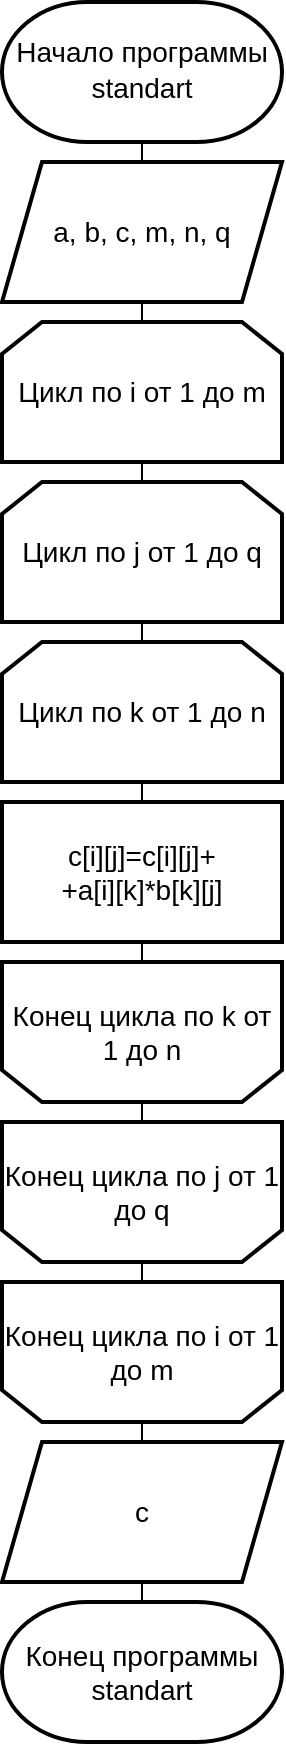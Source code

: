 <mxfile version="13.9.9" type="device"><diagram id="C5RBs43oDa-KdzZeNtuy" name="Page-1"><mxGraphModel dx="564" dy="644" grid="1" gridSize="10" guides="1" tooltips="1" connect="1" arrows="1" fold="1" page="1" pageScale="1" pageWidth="827" pageHeight="1169" math="0" shadow="0"><root><mxCell id="WIyWlLk6GJQsqaUBKTNV-0"/><mxCell id="WIyWlLk6GJQsqaUBKTNV-1" parent="WIyWlLk6GJQsqaUBKTNV-0"/><mxCell id="wv_e2sPsDRJKBwyALWUc-2" style="edgeStyle=orthogonalEdgeStyle;rounded=0;orthogonalLoop=1;jettySize=auto;html=1;entryX=0.5;entryY=1;entryDx=0;entryDy=0;entryPerimeter=0;endArrow=none;endFill=0;" parent="WIyWlLk6GJQsqaUBKTNV-1" source="wv_e2sPsDRJKBwyALWUc-16" target="wv_e2sPsDRJKBwyALWUc-14" edge="1"><mxGeometry relative="1" as="geometry"/></mxCell><mxCell id="wv_e2sPsDRJKBwyALWUc-14" value="Начало программы&lt;br&gt;&lt;span style=&quot;line-height: 21px&quot;&gt;standart&lt;/span&gt;" style="strokeWidth=2;html=1;shape=mxgraph.flowchart.terminator;whiteSpace=wrap;fontSize=14;fontFamily=Helvetica;" parent="WIyWlLk6GJQsqaUBKTNV-1" vertex="1"><mxGeometry x="320" y="10" width="140" height="70" as="geometry"/></mxCell><mxCell id="wv_e2sPsDRJKBwyALWUc-16" value="a, b, c, m, n, q" style="shape=parallelogram;perimeter=parallelogramPerimeter;whiteSpace=wrap;html=1;fixedSize=1;strokeWidth=2;fontSize=14;" parent="WIyWlLk6GJQsqaUBKTNV-1" vertex="1"><mxGeometry x="320" y="90" width="140" height="70" as="geometry"/></mxCell><mxCell id="GzRc4srLtxj3o6pzvPyG-10" style="edgeStyle=orthogonalEdgeStyle;rounded=0;orthogonalLoop=1;jettySize=auto;html=1;exitX=0.5;exitY=0;exitDx=0;exitDy=0;entryX=0.5;entryY=1;entryDx=0;entryDy=0;endArrow=none;endFill=0;" edge="1" parent="WIyWlLk6GJQsqaUBKTNV-1" source="wv_e2sPsDRJKBwyALWUc-29" target="GzRc4srLtxj3o6pzvPyG-0"><mxGeometry relative="1" as="geometry"/></mxCell><mxCell id="wv_e2sPsDRJKBwyALWUc-29" value="c[i][j]=c[i][j]+&lt;br&gt;+a[i][k]*b[k][j]" style="rounded=0;whiteSpace=wrap;html=1;strokeWidth=2;fontSize=14;" parent="WIyWlLk6GJQsqaUBKTNV-1" vertex="1"><mxGeometry x="320" y="410" width="140" height="70" as="geometry"/></mxCell><mxCell id="wv_e2sPsDRJKBwyALWUc-42" value="Конец программы standart" style="strokeWidth=2;html=1;shape=mxgraph.flowchart.terminator;whiteSpace=wrap;fontSize=14;" parent="WIyWlLk6GJQsqaUBKTNV-1" vertex="1"><mxGeometry x="320" y="810" width="140" height="70" as="geometry"/></mxCell><mxCell id="wv_e2sPsDRJKBwyALWUc-46" style="edgeStyle=orthogonalEdgeStyle;rounded=0;orthogonalLoop=1;jettySize=auto;html=1;exitX=0.5;exitY=1;exitDx=0;exitDy=0;entryX=0.5;entryY=0;entryDx=0;entryDy=0;entryPerimeter=0;endArrow=none;endFill=0;fontSize=14;" parent="WIyWlLk6GJQsqaUBKTNV-1" source="wv_e2sPsDRJKBwyALWUc-47" target="wv_e2sPsDRJKBwyALWUc-42" edge="1"><mxGeometry relative="1" as="geometry"/></mxCell><mxCell id="GzRc4srLtxj3o6pzvPyG-5" style="edgeStyle=orthogonalEdgeStyle;rounded=0;orthogonalLoop=1;jettySize=auto;html=1;exitX=0.5;exitY=0;exitDx=0;exitDy=0;entryX=0.5;entryY=0;entryDx=0;entryDy=0;endArrow=none;endFill=0;" edge="1" parent="WIyWlLk6GJQsqaUBKTNV-1" source="wv_e2sPsDRJKBwyALWUc-47" target="GzRc4srLtxj3o6pzvPyG-4"><mxGeometry relative="1" as="geometry"/></mxCell><mxCell id="wv_e2sPsDRJKBwyALWUc-47" value="c" style="shape=parallelogram;perimeter=parallelogramPerimeter;whiteSpace=wrap;html=1;fixedSize=1;strokeWidth=2;fontSize=14;" parent="WIyWlLk6GJQsqaUBKTNV-1" vertex="1"><mxGeometry x="320" y="730" width="140" height="70" as="geometry"/></mxCell><mxCell id="GzRc4srLtxj3o6pzvPyG-9" style="edgeStyle=orthogonalEdgeStyle;rounded=0;orthogonalLoop=1;jettySize=auto;html=1;exitX=0.5;exitY=1;exitDx=0;exitDy=0;entryX=0.5;entryY=1;entryDx=0;entryDy=0;endArrow=none;endFill=0;" edge="1" parent="WIyWlLk6GJQsqaUBKTNV-1" source="2J-phm82sgpStHZ7rau4-2" target="wv_e2sPsDRJKBwyALWUc-29"><mxGeometry relative="1" as="geometry"/></mxCell><mxCell id="2J-phm82sgpStHZ7rau4-2" value="&lt;span style=&quot;font-size: 14px&quot;&gt;Конец цикла&amp;nbsp;&lt;/span&gt;&lt;span style=&quot;font-size: 14px&quot;&gt;по k от 1 до n&lt;/span&gt;" style="shape=loopLimit;whiteSpace=wrap;html=1;strokeWidth=2;direction=west;" parent="WIyWlLk6GJQsqaUBKTNV-1" vertex="1"><mxGeometry x="320" y="490" width="140" height="70" as="geometry"/></mxCell><mxCell id="GzRc4srLtxj3o6pzvPyG-11" style="edgeStyle=orthogonalEdgeStyle;rounded=0;orthogonalLoop=1;jettySize=auto;html=1;exitX=0.5;exitY=0;exitDx=0;exitDy=0;entryX=0.5;entryY=1;entryDx=0;entryDy=0;endArrow=none;endFill=0;" edge="1" parent="WIyWlLk6GJQsqaUBKTNV-1" source="GzRc4srLtxj3o6pzvPyG-0" target="GzRc4srLtxj3o6pzvPyG-1"><mxGeometry relative="1" as="geometry"/></mxCell><mxCell id="GzRc4srLtxj3o6pzvPyG-0" value="&lt;span style=&quot;font-size: 14px&quot;&gt;Цикл по k от 1 до n&lt;/span&gt;" style="shape=loopLimit;whiteSpace=wrap;html=1;strokeWidth=2;" vertex="1" parent="WIyWlLk6GJQsqaUBKTNV-1"><mxGeometry x="320" y="330" width="140" height="70" as="geometry"/></mxCell><mxCell id="GzRc4srLtxj3o6pzvPyG-12" style="edgeStyle=orthogonalEdgeStyle;rounded=0;orthogonalLoop=1;jettySize=auto;html=1;exitX=0.5;exitY=0;exitDx=0;exitDy=0;entryX=0.5;entryY=1;entryDx=0;entryDy=0;endArrow=none;endFill=0;" edge="1" parent="WIyWlLk6GJQsqaUBKTNV-1" source="GzRc4srLtxj3o6pzvPyG-1" target="GzRc4srLtxj3o6pzvPyG-2"><mxGeometry relative="1" as="geometry"/></mxCell><mxCell id="GzRc4srLtxj3o6pzvPyG-1" value="&lt;span style=&quot;font-size: 14px&quot;&gt;Цикл по j от 1 до q&lt;/span&gt;" style="shape=loopLimit;whiteSpace=wrap;html=1;strokeWidth=2;" vertex="1" parent="WIyWlLk6GJQsqaUBKTNV-1"><mxGeometry x="320" y="250" width="140" height="70" as="geometry"/></mxCell><mxCell id="GzRc4srLtxj3o6pzvPyG-13" style="edgeStyle=orthogonalEdgeStyle;rounded=0;orthogonalLoop=1;jettySize=auto;html=1;exitX=0.5;exitY=0;exitDx=0;exitDy=0;entryX=0.5;entryY=1;entryDx=0;entryDy=0;endArrow=none;endFill=0;" edge="1" parent="WIyWlLk6GJQsqaUBKTNV-1" source="GzRc4srLtxj3o6pzvPyG-2" target="wv_e2sPsDRJKBwyALWUc-16"><mxGeometry relative="1" as="geometry"/></mxCell><mxCell id="GzRc4srLtxj3o6pzvPyG-2" value="&lt;span style=&quot;font-size: 14px&quot;&gt;Цикл по i от 1 до m&lt;/span&gt;" style="shape=loopLimit;whiteSpace=wrap;html=1;strokeWidth=2;" vertex="1" parent="WIyWlLk6GJQsqaUBKTNV-1"><mxGeometry x="320" y="170" width="140" height="70" as="geometry"/></mxCell><mxCell id="GzRc4srLtxj3o6pzvPyG-8" style="edgeStyle=orthogonalEdgeStyle;rounded=0;orthogonalLoop=1;jettySize=auto;html=1;exitX=0.5;exitY=1;exitDx=0;exitDy=0;entryX=0.5;entryY=0;entryDx=0;entryDy=0;endArrow=none;endFill=0;" edge="1" parent="WIyWlLk6GJQsqaUBKTNV-1" source="GzRc4srLtxj3o6pzvPyG-3" target="2J-phm82sgpStHZ7rau4-2"><mxGeometry relative="1" as="geometry"/></mxCell><mxCell id="GzRc4srLtxj3o6pzvPyG-3" value="&lt;span style=&quot;font-size: 14px&quot;&gt;Конец цикла&amp;nbsp;&lt;/span&gt;&lt;span style=&quot;font-size: 14px&quot;&gt;по j от 1 до q&lt;/span&gt;" style="shape=loopLimit;whiteSpace=wrap;html=1;strokeWidth=2;direction=west;" vertex="1" parent="WIyWlLk6GJQsqaUBKTNV-1"><mxGeometry x="320" y="570" width="140" height="70" as="geometry"/></mxCell><mxCell id="GzRc4srLtxj3o6pzvPyG-6" style="edgeStyle=orthogonalEdgeStyle;rounded=0;orthogonalLoop=1;jettySize=auto;html=1;exitX=0.5;exitY=1;exitDx=0;exitDy=0;entryX=0.5;entryY=0;entryDx=0;entryDy=0;endArrow=none;endFill=0;" edge="1" parent="WIyWlLk6GJQsqaUBKTNV-1" source="GzRc4srLtxj3o6pzvPyG-4" target="GzRc4srLtxj3o6pzvPyG-3"><mxGeometry relative="1" as="geometry"/></mxCell><mxCell id="GzRc4srLtxj3o6pzvPyG-4" value="&lt;span style=&quot;font-size: 14px&quot;&gt;Конец цикла&amp;nbsp;&lt;/span&gt;&lt;span style=&quot;font-size: 14px&quot;&gt;по i от 1 до m&lt;/span&gt;" style="shape=loopLimit;whiteSpace=wrap;html=1;strokeWidth=2;direction=west;" vertex="1" parent="WIyWlLk6GJQsqaUBKTNV-1"><mxGeometry x="320" y="650" width="140" height="70" as="geometry"/></mxCell></root></mxGraphModel></diagram></mxfile>